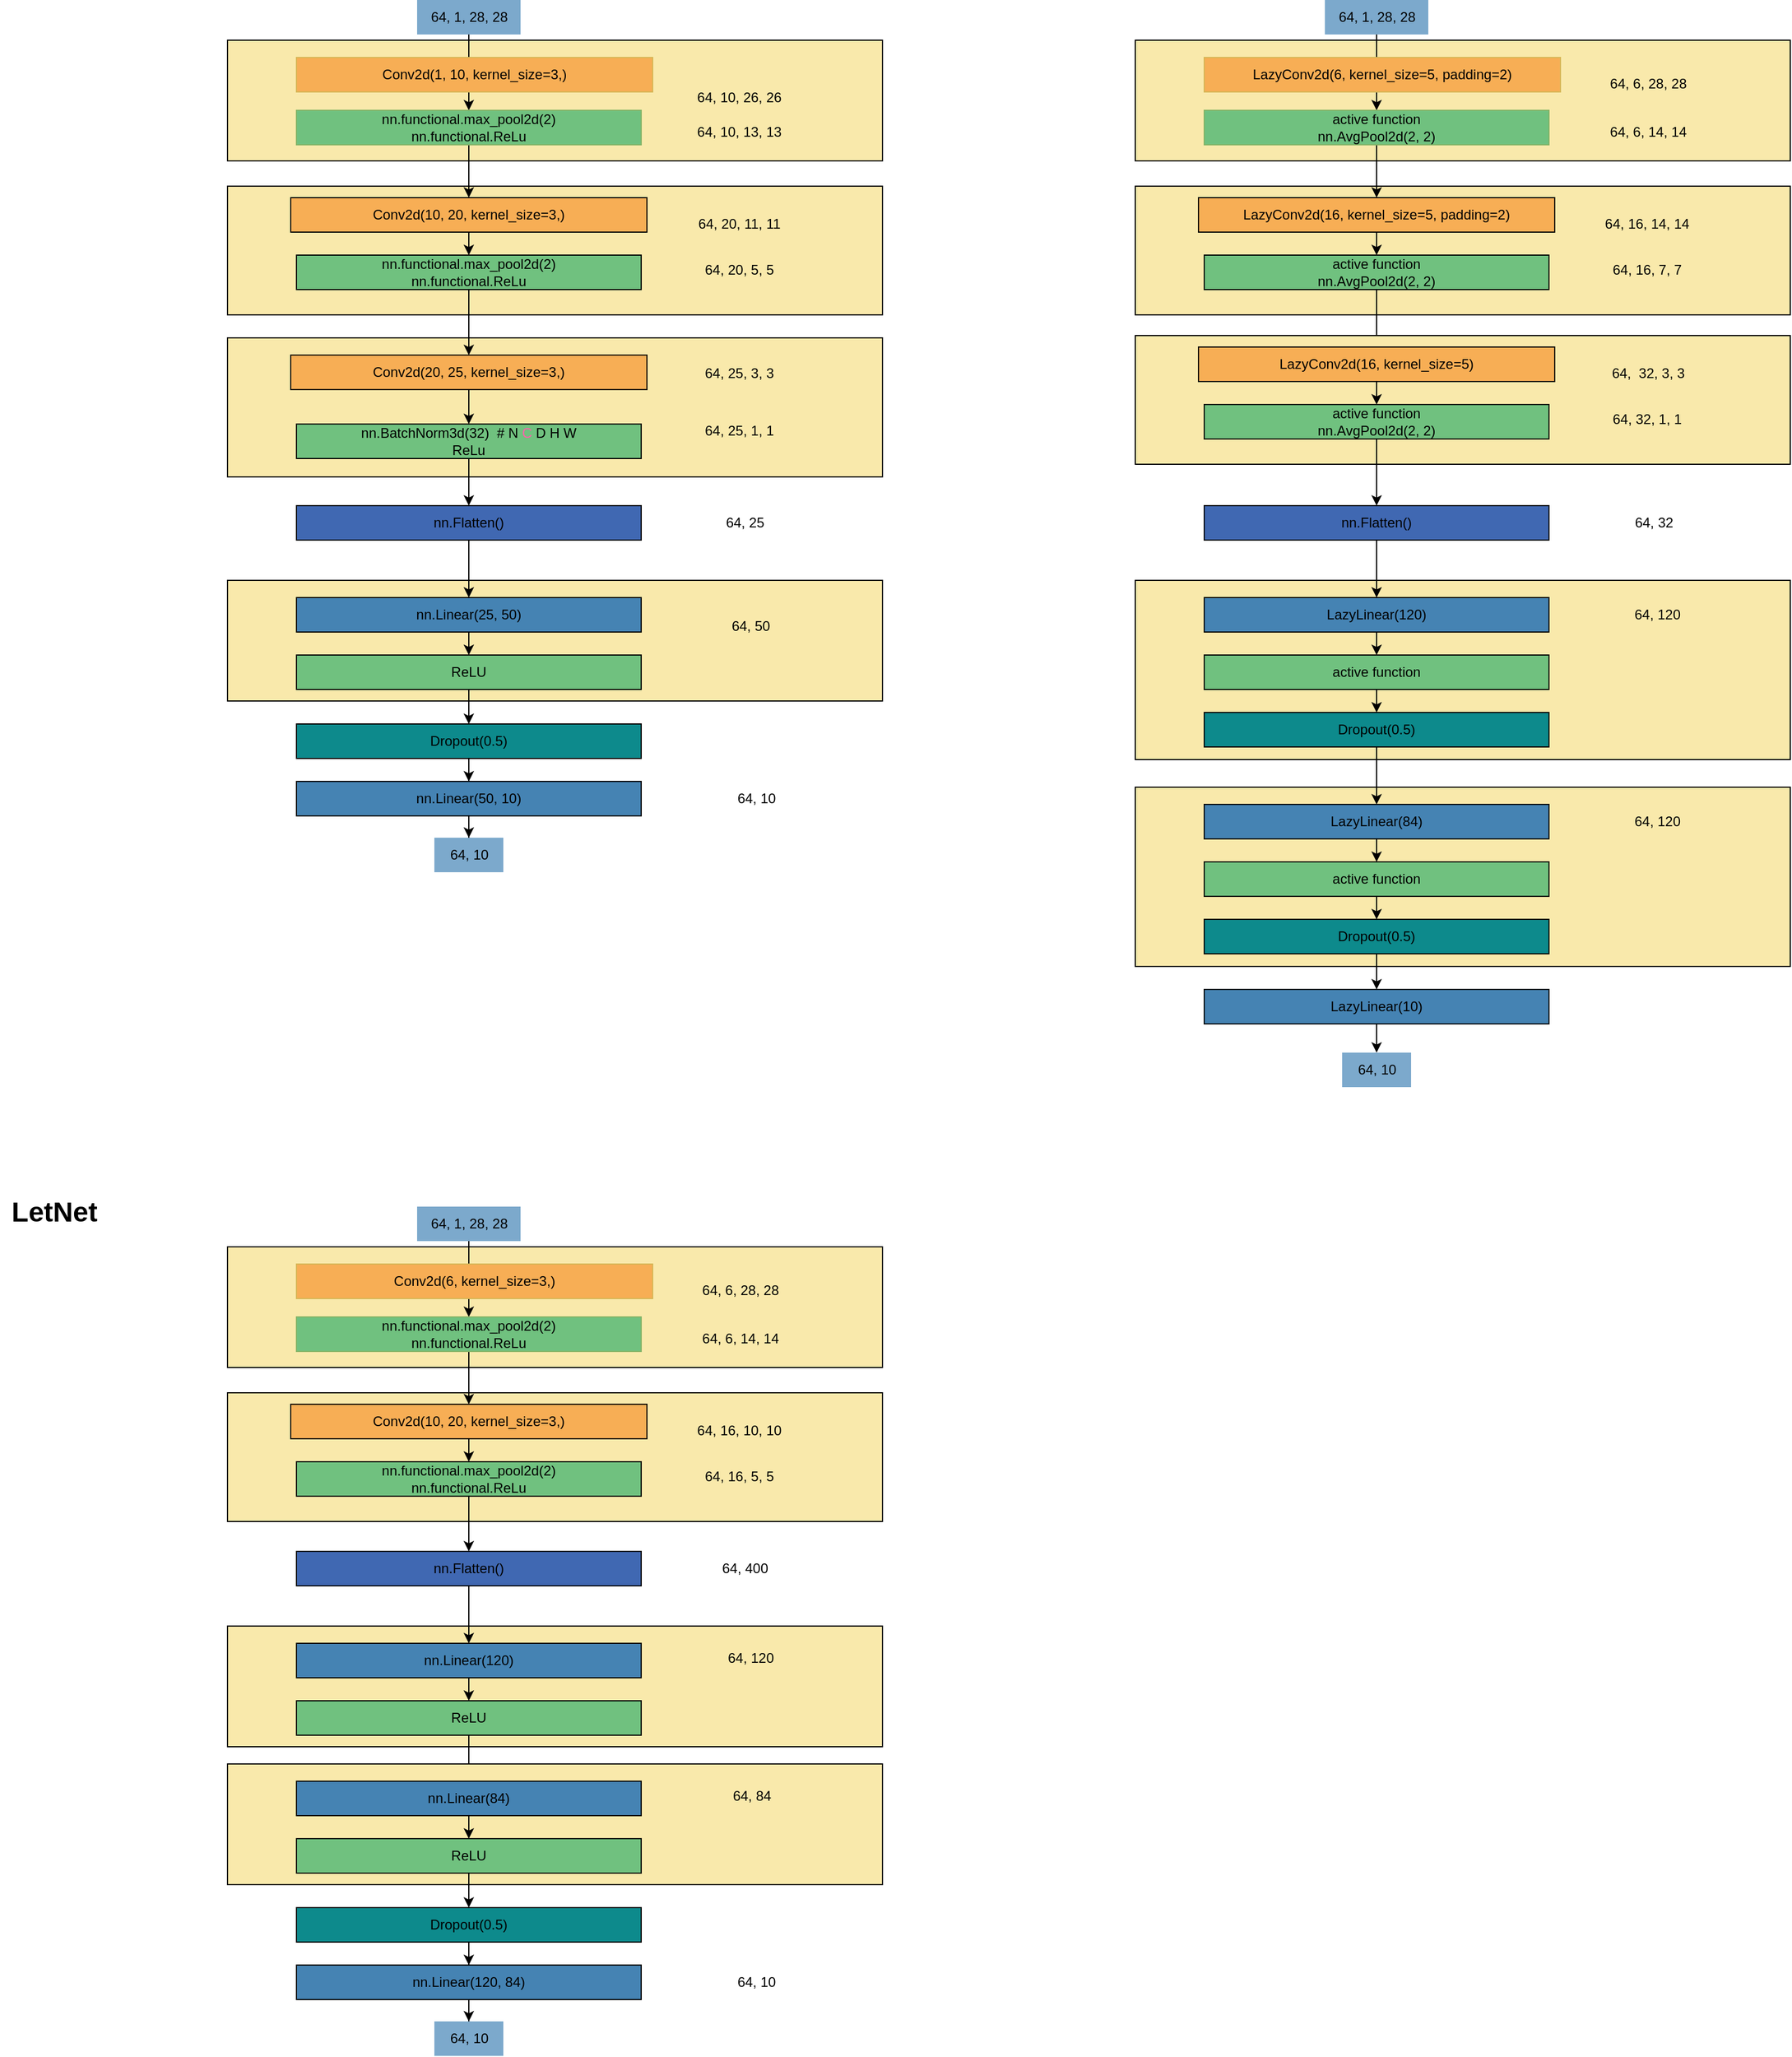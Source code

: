 <mxfile version="22.1.16" type="github">
  <diagram name="Page-1" id="TViR4RKvFwvL5A93G_rv">
    <mxGraphModel dx="1477" dy="838" grid="0" gridSize="10" guides="1" tooltips="1" connect="1" arrows="1" fold="1" page="1" pageScale="1" pageWidth="827" pageHeight="1169" math="0" shadow="0">
      <root>
        <mxCell id="0" />
        <mxCell id="1" parent="0" />
        <mxCell id="PSJEWxXbUuIb48IjBjQ2-57" value="" style="rounded=0;whiteSpace=wrap;html=1;fillColor=#F9E9AB;" vertex="1" parent="1">
          <mxGeometry x="990" y="821" width="570" height="156" as="geometry" />
        </mxCell>
        <mxCell id="PSJEWxXbUuIb48IjBjQ2-58" style="edgeStyle=orthogonalEdgeStyle;rounded=0;orthogonalLoop=1;jettySize=auto;html=1;exitX=0.5;exitY=1;exitDx=0;exitDy=0;entryX=0.5;entryY=0;entryDx=0;entryDy=0;" edge="1" parent="1" source="PSJEWxXbUuIb48IjBjQ2-59" target="PSJEWxXbUuIb48IjBjQ2-62">
          <mxGeometry relative="1" as="geometry" />
        </mxCell>
        <mxCell id="PSJEWxXbUuIb48IjBjQ2-59" value="LazyLinear(84)" style="whiteSpace=wrap;html=1;fillColor=#4583B3;" vertex="1" parent="1">
          <mxGeometry x="1050" y="836" width="300" height="30" as="geometry" />
        </mxCell>
        <mxCell id="PSJEWxXbUuIb48IjBjQ2-60" value="64, 120" style="text;html=1;align=center;verticalAlign=middle;resizable=0;points=[];autosize=1;strokeColor=none;fillColor=none;" vertex="1" parent="1">
          <mxGeometry x="1414" y="838" width="60" height="26" as="geometry" />
        </mxCell>
        <mxCell id="PSJEWxXbUuIb48IjBjQ2-61" style="edgeStyle=orthogonalEdgeStyle;rounded=0;orthogonalLoop=1;jettySize=auto;html=1;exitX=0.5;exitY=1;exitDx=0;exitDy=0;entryX=0.5;entryY=0;entryDx=0;entryDy=0;" edge="1" parent="1" source="PSJEWxXbUuIb48IjBjQ2-62" target="PSJEWxXbUuIb48IjBjQ2-63">
          <mxGeometry relative="1" as="geometry" />
        </mxCell>
        <mxCell id="PSJEWxXbUuIb48IjBjQ2-62" value="active function" style="whiteSpace=wrap;html=1;fillColor=#70C17F;" vertex="1" parent="1">
          <mxGeometry x="1050" y="886" width="300" height="30" as="geometry" />
        </mxCell>
        <mxCell id="PSJEWxXbUuIb48IjBjQ2-65" style="edgeStyle=orthogonalEdgeStyle;rounded=0;orthogonalLoop=1;jettySize=auto;html=1;exitX=0.5;exitY=1;exitDx=0;exitDy=0;" edge="1" parent="1" source="PSJEWxXbUuIb48IjBjQ2-63" target="PSJEWxXbUuIb48IjBjQ2-51">
          <mxGeometry relative="1" as="geometry" />
        </mxCell>
        <mxCell id="PSJEWxXbUuIb48IjBjQ2-63" value="Dropout(0.5)" style="whiteSpace=wrap;html=1;fillColor=#0D8A8C;" vertex="1" parent="1">
          <mxGeometry x="1050" y="936" width="300" height="30" as="geometry" />
        </mxCell>
        <mxCell id="9EgnNoj6Y7_mkdGmdueD-1" value="" style="rounded=0;whiteSpace=wrap;html=1;fillColor=#F9E9AB;" parent="1" vertex="1">
          <mxGeometry x="200" y="641" width="570" height="105" as="geometry" />
        </mxCell>
        <mxCell id="9EgnNoj6Y7_mkdGmdueD-5" value="" style="rounded=0;whiteSpace=wrap;html=1;fillColor=#F9E9AB;" parent="1" vertex="1">
          <mxGeometry x="200" y="430" width="570" height="121" as="geometry" />
        </mxCell>
        <mxCell id="9EgnNoj6Y7_mkdGmdueD-6" value="" style="rounded=0;whiteSpace=wrap;html=1;fillColor=#F9E9AB;" parent="1" vertex="1">
          <mxGeometry x="200" y="298" width="570" height="112" as="geometry" />
        </mxCell>
        <mxCell id="9EgnNoj6Y7_mkdGmdueD-7" value="" style="rounded=0;whiteSpace=wrap;html=1;fillColor=#F9E9AB;" parent="1" vertex="1">
          <mxGeometry x="200" y="171" width="570" height="105" as="geometry" />
        </mxCell>
        <mxCell id="9EgnNoj6Y7_mkdGmdueD-8" value="" style="edgeStyle=orthogonalEdgeStyle;rounded=0;orthogonalLoop=1;jettySize=auto;html=1;" parent="1" source="9EgnNoj6Y7_mkdGmdueD-9" target="9EgnNoj6Y7_mkdGmdueD-12" edge="1">
          <mxGeometry relative="1" as="geometry" />
        </mxCell>
        <mxCell id="9EgnNoj6Y7_mkdGmdueD-9" value="64, 1, 28, 28" style="text;html=1;align=center;verticalAlign=middle;resizable=0;points=[];autosize=1;strokeColor=none;fillColor=#7CA9CC;" parent="1" vertex="1">
          <mxGeometry x="365" y="136" width="90" height="30" as="geometry" />
        </mxCell>
        <mxCell id="9EgnNoj6Y7_mkdGmdueD-10" value="Conv2d(1, 10, kernel_size=3,)" style="whiteSpace=wrap;html=1;fillColor=#F7AE55;strokeColor=#d6b656;" parent="1" vertex="1">
          <mxGeometry x="260" y="186" width="310" height="30" as="geometry" />
        </mxCell>
        <mxCell id="9EgnNoj6Y7_mkdGmdueD-11" value="" style="edgeStyle=orthogonalEdgeStyle;rounded=0;orthogonalLoop=1;jettySize=auto;html=1;" parent="1" source="9EgnNoj6Y7_mkdGmdueD-12" target="9EgnNoj6Y7_mkdGmdueD-16" edge="1">
          <mxGeometry relative="1" as="geometry" />
        </mxCell>
        <mxCell id="9EgnNoj6Y7_mkdGmdueD-12" value="&lt;div&gt;nn.functional.max_pool2d(2) &lt;br&gt;nn.functional.ReLu&lt;br&gt;&lt;/div&gt;" style="whiteSpace=wrap;html=1;fillColor=#70c17f;strokeColor=#82b366;" parent="1" vertex="1">
          <mxGeometry x="260" y="232" width="300" height="30" as="geometry" />
        </mxCell>
        <mxCell id="9EgnNoj6Y7_mkdGmdueD-13" value="64, 10, 26, 26" style="text;html=1;align=center;verticalAlign=middle;resizable=0;points=[];autosize=1;strokeColor=none;fillColor=none;" parent="1" vertex="1">
          <mxGeometry x="595" y="206" width="100" height="30" as="geometry" />
        </mxCell>
        <mxCell id="9EgnNoj6Y7_mkdGmdueD-15" style="edgeStyle=orthogonalEdgeStyle;rounded=0;orthogonalLoop=1;jettySize=auto;html=1;exitX=0.5;exitY=1;exitDx=0;exitDy=0;entryX=0.5;entryY=0;entryDx=0;entryDy=0;" parent="1" source="9EgnNoj6Y7_mkdGmdueD-16" target="9EgnNoj6Y7_mkdGmdueD-19" edge="1">
          <mxGeometry relative="1" as="geometry" />
        </mxCell>
        <mxCell id="9EgnNoj6Y7_mkdGmdueD-16" value="Conv2d(10, 20, kernel_size=3,)" style="whiteSpace=wrap;html=1;fillColor=#F7AE55;" parent="1" vertex="1">
          <mxGeometry x="255" y="308" width="310" height="30" as="geometry" />
        </mxCell>
        <mxCell id="9EgnNoj6Y7_mkdGmdueD-69" style="edgeStyle=orthogonalEdgeStyle;rounded=0;orthogonalLoop=1;jettySize=auto;html=1;exitX=0.5;exitY=1;exitDx=0;exitDy=0;entryX=0.5;entryY=0;entryDx=0;entryDy=0;" parent="1" source="9EgnNoj6Y7_mkdGmdueD-19" target="9EgnNoj6Y7_mkdGmdueD-25" edge="1">
          <mxGeometry relative="1" as="geometry" />
        </mxCell>
        <mxCell id="9EgnNoj6Y7_mkdGmdueD-19" value="&lt;div&gt;nn.functional.max_pool2d(2)&lt;br&gt;nn.functional.ReLu&lt;br&gt;&lt;/div&gt;" style="whiteSpace=wrap;html=1;fillColor=#70C17F;" parent="1" vertex="1">
          <mxGeometry x="260" y="358" width="300" height="30" as="geometry" />
        </mxCell>
        <mxCell id="9EgnNoj6Y7_mkdGmdueD-24" value="" style="edgeStyle=orthogonalEdgeStyle;rounded=0;orthogonalLoop=1;jettySize=auto;html=1;" parent="1" source="9EgnNoj6Y7_mkdGmdueD-25" target="9EgnNoj6Y7_mkdGmdueD-28" edge="1">
          <mxGeometry relative="1" as="geometry" />
        </mxCell>
        <mxCell id="9EgnNoj6Y7_mkdGmdueD-25" value="Conv2d(20, 25, kernel_size=3,)" style="whiteSpace=wrap;html=1;fillColor=#F7AE55;" parent="1" vertex="1">
          <mxGeometry x="255" y="445" width="310" height="30" as="geometry" />
        </mxCell>
        <mxCell id="9EgnNoj6Y7_mkdGmdueD-72" style="edgeStyle=orthogonalEdgeStyle;rounded=0;orthogonalLoop=1;jettySize=auto;html=1;exitX=0.5;exitY=1;exitDx=0;exitDy=0;entryX=0.5;entryY=0;entryDx=0;entryDy=0;" parent="1" source="9EgnNoj6Y7_mkdGmdueD-28" target="9EgnNoj6Y7_mkdGmdueD-55" edge="1">
          <mxGeometry relative="1" as="geometry" />
        </mxCell>
        <mxCell id="9EgnNoj6Y7_mkdGmdueD-28" value="&lt;div&gt;nn.BatchNorm3d(32)&amp;nbsp; # N &lt;font color=&quot;#ff61ab&quot;&gt;C&lt;/font&gt; D H W&lt;br&gt;ReLu&lt;br&gt;&lt;/div&gt;" style="whiteSpace=wrap;html=1;fillColor=#70C17F;" parent="1" vertex="1">
          <mxGeometry x="260" y="505" width="300" height="30" as="geometry" />
        </mxCell>
        <mxCell id="9EgnNoj6Y7_mkdGmdueD-54" style="edgeStyle=orthogonalEdgeStyle;rounded=0;orthogonalLoop=1;jettySize=auto;html=1;exitX=0.5;exitY=1;exitDx=0;exitDy=0;" parent="1" source="9EgnNoj6Y7_mkdGmdueD-55" target="9EgnNoj6Y7_mkdGmdueD-58" edge="1">
          <mxGeometry relative="1" as="geometry" />
        </mxCell>
        <mxCell id="9EgnNoj6Y7_mkdGmdueD-55" value="nn.Flatten()" style="whiteSpace=wrap;html=1;fillColor=#4068B2;" parent="1" vertex="1">
          <mxGeometry x="260" y="576" width="300" height="30" as="geometry" />
        </mxCell>
        <mxCell id="9EgnNoj6Y7_mkdGmdueD-56" value="64, 25" style="text;html=1;align=center;verticalAlign=middle;resizable=0;points=[];autosize=1;strokeColor=none;fillColor=none;" parent="1" vertex="1">
          <mxGeometry x="620" y="576" width="60" height="30" as="geometry" />
        </mxCell>
        <mxCell id="9EgnNoj6Y7_mkdGmdueD-57" style="edgeStyle=orthogonalEdgeStyle;rounded=0;orthogonalLoop=1;jettySize=auto;html=1;exitX=0.5;exitY=1;exitDx=0;exitDy=0;entryX=0.5;entryY=0;entryDx=0;entryDy=0;" parent="1" source="9EgnNoj6Y7_mkdGmdueD-58" target="9EgnNoj6Y7_mkdGmdueD-62" edge="1">
          <mxGeometry relative="1" as="geometry" />
        </mxCell>
        <mxCell id="9EgnNoj6Y7_mkdGmdueD-58" value="nn.Linear(25, 50)" style="whiteSpace=wrap;html=1;fillColor=#4583B3;" parent="1" vertex="1">
          <mxGeometry x="260" y="656" width="300" height="30" as="geometry" />
        </mxCell>
        <mxCell id="9EgnNoj6Y7_mkdGmdueD-59" value="64, 50" style="text;html=1;align=center;verticalAlign=middle;resizable=0;points=[];autosize=1;strokeColor=none;fillColor=none;" parent="1" vertex="1">
          <mxGeometry x="625" y="666" width="60" height="30" as="geometry" />
        </mxCell>
        <mxCell id="9EgnNoj6Y7_mkdGmdueD-74" style="edgeStyle=orthogonalEdgeStyle;rounded=0;orthogonalLoop=1;jettySize=auto;html=1;exitX=0.5;exitY=1;exitDx=0;exitDy=0;" parent="1" source="9EgnNoj6Y7_mkdGmdueD-60" target="9EgnNoj6Y7_mkdGmdueD-73" edge="1">
          <mxGeometry relative="1" as="geometry" />
        </mxCell>
        <mxCell id="9EgnNoj6Y7_mkdGmdueD-60" value="nn.Linear(50, 10)" style="whiteSpace=wrap;html=1;fillColor=#4583B3;" parent="1" vertex="1">
          <mxGeometry x="260" y="816" width="300" height="30" as="geometry" />
        </mxCell>
        <mxCell id="9EgnNoj6Y7_mkdGmdueD-61" value="" style="edgeStyle=orthogonalEdgeStyle;rounded=0;orthogonalLoop=1;jettySize=auto;html=1;" parent="1" source="9EgnNoj6Y7_mkdGmdueD-62" target="9EgnNoj6Y7_mkdGmdueD-65" edge="1">
          <mxGeometry relative="1" as="geometry" />
        </mxCell>
        <mxCell id="9EgnNoj6Y7_mkdGmdueD-62" value="ReLU" style="whiteSpace=wrap;html=1;fillColor=#70C17F;" parent="1" vertex="1">
          <mxGeometry x="260" y="706" width="300" height="30" as="geometry" />
        </mxCell>
        <mxCell id="9EgnNoj6Y7_mkdGmdueD-63" value="64, 10" style="text;html=1;align=center;verticalAlign=middle;resizable=0;points=[];autosize=1;strokeColor=none;fillColor=none;" parent="1" vertex="1">
          <mxGeometry x="630" y="816" width="60" height="30" as="geometry" />
        </mxCell>
        <mxCell id="9EgnNoj6Y7_mkdGmdueD-64" value="" style="edgeStyle=orthogonalEdgeStyle;rounded=0;orthogonalLoop=1;jettySize=auto;html=1;" parent="1" source="9EgnNoj6Y7_mkdGmdueD-65" target="9EgnNoj6Y7_mkdGmdueD-60" edge="1">
          <mxGeometry relative="1" as="geometry" />
        </mxCell>
        <mxCell id="9EgnNoj6Y7_mkdGmdueD-65" value="Dropout(0.5)" style="whiteSpace=wrap;html=1;fillColor=#0D8A8C;" parent="1" vertex="1">
          <mxGeometry x="260" y="766" width="300" height="30" as="geometry" />
        </mxCell>
        <mxCell id="9EgnNoj6Y7_mkdGmdueD-66" value="64, 10, 13, 13" style="text;html=1;align=center;verticalAlign=middle;resizable=0;points=[];autosize=1;strokeColor=none;fillColor=none;" parent="1" vertex="1">
          <mxGeometry x="595" y="236" width="100" height="30" as="geometry" />
        </mxCell>
        <mxCell id="9EgnNoj6Y7_mkdGmdueD-67" value="64, 20, 11, 11" style="text;html=1;align=center;verticalAlign=middle;resizable=0;points=[];autosize=1;strokeColor=none;fillColor=none;" parent="1" vertex="1">
          <mxGeometry x="595" y="316" width="100" height="30" as="geometry" />
        </mxCell>
        <mxCell id="9EgnNoj6Y7_mkdGmdueD-68" value="64, 20, 5, 5" style="text;html=1;align=center;verticalAlign=middle;resizable=0;points=[];autosize=1;strokeColor=none;fillColor=none;" parent="1" vertex="1">
          <mxGeometry x="600" y="356" width="90" height="30" as="geometry" />
        </mxCell>
        <mxCell id="9EgnNoj6Y7_mkdGmdueD-70" value="64, 25, 3, 3" style="text;html=1;align=center;verticalAlign=middle;resizable=0;points=[];autosize=1;strokeColor=none;fillColor=none;" parent="1" vertex="1">
          <mxGeometry x="600" y="446" width="90" height="30" as="geometry" />
        </mxCell>
        <mxCell id="9EgnNoj6Y7_mkdGmdueD-71" value="64, 25, 1, 1" style="text;html=1;align=center;verticalAlign=middle;resizable=0;points=[];autosize=1;strokeColor=none;fillColor=none;" parent="1" vertex="1">
          <mxGeometry x="600" y="496" width="90" height="30" as="geometry" />
        </mxCell>
        <mxCell id="9EgnNoj6Y7_mkdGmdueD-73" value="64, 10" style="text;html=1;align=center;verticalAlign=middle;resizable=0;points=[];autosize=1;strokeColor=none;fillColor=#7CA9CC;" parent="1" vertex="1">
          <mxGeometry x="380" y="865" width="60" height="30" as="geometry" />
        </mxCell>
        <mxCell id="kX3--zduBmPoc6kW83MA-1" value="" style="rounded=0;whiteSpace=wrap;html=1;fillColor=#F9E9AB;" parent="1" vertex="1">
          <mxGeometry x="200" y="1551" width="570" height="105" as="geometry" />
        </mxCell>
        <mxCell id="kX3--zduBmPoc6kW83MA-3" value="" style="rounded=0;whiteSpace=wrap;html=1;fillColor=#F9E9AB;" parent="1" vertex="1">
          <mxGeometry x="200" y="1348" width="570" height="112" as="geometry" />
        </mxCell>
        <mxCell id="kX3--zduBmPoc6kW83MA-4" value="" style="rounded=0;whiteSpace=wrap;html=1;fillColor=#F9E9AB;" parent="1" vertex="1">
          <mxGeometry x="200" y="1221" width="570" height="105" as="geometry" />
        </mxCell>
        <mxCell id="kX3--zduBmPoc6kW83MA-5" value="" style="edgeStyle=orthogonalEdgeStyle;rounded=0;orthogonalLoop=1;jettySize=auto;html=1;" parent="1" source="kX3--zduBmPoc6kW83MA-6" target="kX3--zduBmPoc6kW83MA-9" edge="1">
          <mxGeometry relative="1" as="geometry" />
        </mxCell>
        <mxCell id="kX3--zduBmPoc6kW83MA-6" value="64, 1, 28, 28" style="text;html=1;align=center;verticalAlign=middle;resizable=0;points=[];autosize=1;strokeColor=none;fillColor=#7CA9CC;" parent="1" vertex="1">
          <mxGeometry x="365" y="1186" width="90" height="30" as="geometry" />
        </mxCell>
        <mxCell id="kX3--zduBmPoc6kW83MA-7" value="Conv2d(6, kernel_size=3,)" style="whiteSpace=wrap;html=1;fillColor=#F7AE55;strokeColor=#d6b656;" parent="1" vertex="1">
          <mxGeometry x="260" y="1236" width="310" height="30" as="geometry" />
        </mxCell>
        <mxCell id="kX3--zduBmPoc6kW83MA-8" value="" style="edgeStyle=orthogonalEdgeStyle;rounded=0;orthogonalLoop=1;jettySize=auto;html=1;" parent="1" source="kX3--zduBmPoc6kW83MA-9" target="kX3--zduBmPoc6kW83MA-12" edge="1">
          <mxGeometry relative="1" as="geometry" />
        </mxCell>
        <mxCell id="kX3--zduBmPoc6kW83MA-9" value="&lt;div&gt;nn.functional.max_pool2d(2) &lt;br&gt;nn.functional.ReLu&lt;br&gt;&lt;/div&gt;" style="whiteSpace=wrap;html=1;fillColor=#70c17f;strokeColor=#82b366;" parent="1" vertex="1">
          <mxGeometry x="260" y="1282" width="300" height="30" as="geometry" />
        </mxCell>
        <mxCell id="kX3--zduBmPoc6kW83MA-10" value="64, 6, 28, 28" style="text;html=1;align=center;verticalAlign=middle;resizable=0;points=[];autosize=1;strokeColor=none;fillColor=none;" parent="1" vertex="1">
          <mxGeometry x="601" y="1246" width="89" height="26" as="geometry" />
        </mxCell>
        <mxCell id="kX3--zduBmPoc6kW83MA-11" style="edgeStyle=orthogonalEdgeStyle;rounded=0;orthogonalLoop=1;jettySize=auto;html=1;exitX=0.5;exitY=1;exitDx=0;exitDy=0;entryX=0.5;entryY=0;entryDx=0;entryDy=0;" parent="1" source="kX3--zduBmPoc6kW83MA-12" target="kX3--zduBmPoc6kW83MA-14" edge="1">
          <mxGeometry relative="1" as="geometry" />
        </mxCell>
        <mxCell id="kX3--zduBmPoc6kW83MA-12" value="Conv2d(10, 20, kernel_size=3,)" style="whiteSpace=wrap;html=1;fillColor=#F7AE55;" parent="1" vertex="1">
          <mxGeometry x="255" y="1358" width="310" height="30" as="geometry" />
        </mxCell>
        <mxCell id="kX3--zduBmPoc6kW83MA-40" style="edgeStyle=orthogonalEdgeStyle;rounded=0;orthogonalLoop=1;jettySize=auto;html=1;exitX=0.5;exitY=1;exitDx=0;exitDy=0;entryX=0.5;entryY=0;entryDx=0;entryDy=0;" parent="1" source="kX3--zduBmPoc6kW83MA-14" target="kX3--zduBmPoc6kW83MA-20" edge="1">
          <mxGeometry relative="1" as="geometry" />
        </mxCell>
        <mxCell id="kX3--zduBmPoc6kW83MA-14" value="&lt;div&gt;nn.functional.max_pool2d(2)&lt;br&gt;nn.functional.ReLu&lt;br&gt;&lt;/div&gt;" style="whiteSpace=wrap;html=1;fillColor=#70C17F;" parent="1" vertex="1">
          <mxGeometry x="260" y="1408" width="300" height="30" as="geometry" />
        </mxCell>
        <mxCell id="kX3--zduBmPoc6kW83MA-19" style="edgeStyle=orthogonalEdgeStyle;rounded=0;orthogonalLoop=1;jettySize=auto;html=1;exitX=0.5;exitY=1;exitDx=0;exitDy=0;" parent="1" source="kX3--zduBmPoc6kW83MA-20" target="kX3--zduBmPoc6kW83MA-23" edge="1">
          <mxGeometry relative="1" as="geometry" />
        </mxCell>
        <mxCell id="kX3--zduBmPoc6kW83MA-20" value="nn.Flatten()" style="whiteSpace=wrap;html=1;fillColor=#4068B2;" parent="1" vertex="1">
          <mxGeometry x="260" y="1486" width="300" height="30" as="geometry" />
        </mxCell>
        <mxCell id="kX3--zduBmPoc6kW83MA-21" value="64, 400" style="text;html=1;align=center;verticalAlign=middle;resizable=0;points=[];autosize=1;strokeColor=none;fillColor=none;" parent="1" vertex="1">
          <mxGeometry x="620" y="1488" width="60" height="26" as="geometry" />
        </mxCell>
        <mxCell id="kX3--zduBmPoc6kW83MA-22" style="edgeStyle=orthogonalEdgeStyle;rounded=0;orthogonalLoop=1;jettySize=auto;html=1;exitX=0.5;exitY=1;exitDx=0;exitDy=0;entryX=0.5;entryY=0;entryDx=0;entryDy=0;" parent="1" source="kX3--zduBmPoc6kW83MA-23" target="kX3--zduBmPoc6kW83MA-28" edge="1">
          <mxGeometry relative="1" as="geometry" />
        </mxCell>
        <mxCell id="kX3--zduBmPoc6kW83MA-23" value="nn.Linear(120)" style="whiteSpace=wrap;html=1;fillColor=#4583B3;" parent="1" vertex="1">
          <mxGeometry x="260" y="1566" width="300" height="30" as="geometry" />
        </mxCell>
        <mxCell id="kX3--zduBmPoc6kW83MA-24" value="64, 120" style="text;html=1;align=center;verticalAlign=middle;resizable=0;points=[];autosize=1;strokeColor=none;fillColor=none;" parent="1" vertex="1">
          <mxGeometry x="625" y="1566" width="60" height="26" as="geometry" />
        </mxCell>
        <mxCell id="kX3--zduBmPoc6kW83MA-25" style="edgeStyle=orthogonalEdgeStyle;rounded=0;orthogonalLoop=1;jettySize=auto;html=1;exitX=0.5;exitY=1;exitDx=0;exitDy=0;" parent="1" source="kX3--zduBmPoc6kW83MA-26" target="kX3--zduBmPoc6kW83MA-37" edge="1">
          <mxGeometry relative="1" as="geometry" />
        </mxCell>
        <mxCell id="kX3--zduBmPoc6kW83MA-26" value="nn.Linear(120, 84)" style="whiteSpace=wrap;html=1;fillColor=#4583B3;" parent="1" vertex="1">
          <mxGeometry x="260" y="1846" width="300" height="30" as="geometry" />
        </mxCell>
        <mxCell id="kX3--zduBmPoc6kW83MA-51" style="edgeStyle=orthogonalEdgeStyle;rounded=0;orthogonalLoop=1;jettySize=auto;html=1;exitX=0.5;exitY=1;exitDx=0;exitDy=0;entryX=0.5;entryY=0;entryDx=0;entryDy=0;" parent="1" source="kX3--zduBmPoc6kW83MA-28" target="kX3--zduBmPoc6kW83MA-48" edge="1">
          <mxGeometry relative="1" as="geometry" />
        </mxCell>
        <mxCell id="kX3--zduBmPoc6kW83MA-28" value="ReLU" style="whiteSpace=wrap;html=1;fillColor=#70C17F;" parent="1" vertex="1">
          <mxGeometry x="260" y="1616" width="300" height="30" as="geometry" />
        </mxCell>
        <mxCell id="kX3--zduBmPoc6kW83MA-29" value="64, 10" style="text;html=1;align=center;verticalAlign=middle;resizable=0;points=[];autosize=1;strokeColor=none;fillColor=none;" parent="1" vertex="1">
          <mxGeometry x="630" y="1846" width="60" height="30" as="geometry" />
        </mxCell>
        <mxCell id="kX3--zduBmPoc6kW83MA-30" value="" style="edgeStyle=orthogonalEdgeStyle;rounded=0;orthogonalLoop=1;jettySize=auto;html=1;" parent="1" source="kX3--zduBmPoc6kW83MA-31" target="kX3--zduBmPoc6kW83MA-26" edge="1">
          <mxGeometry relative="1" as="geometry" />
        </mxCell>
        <mxCell id="kX3--zduBmPoc6kW83MA-31" value="Dropout(0.5)" style="whiteSpace=wrap;html=1;fillColor=#0D8A8C;" parent="1" vertex="1">
          <mxGeometry x="260" y="1796" width="300" height="30" as="geometry" />
        </mxCell>
        <mxCell id="kX3--zduBmPoc6kW83MA-32" value="64, 6, 14, 14" style="text;html=1;align=center;verticalAlign=middle;resizable=0;points=[];autosize=1;strokeColor=none;fillColor=none;" parent="1" vertex="1">
          <mxGeometry x="601" y="1288" width="89" height="26" as="geometry" />
        </mxCell>
        <mxCell id="kX3--zduBmPoc6kW83MA-33" value="64, 16, 10, 10" style="text;html=1;align=center;verticalAlign=middle;resizable=0;points=[];autosize=1;strokeColor=none;fillColor=none;" parent="1" vertex="1">
          <mxGeometry x="597" y="1368" width="96" height="26" as="geometry" />
        </mxCell>
        <mxCell id="kX3--zduBmPoc6kW83MA-34" value="64, 16, 5, 5" style="text;html=1;align=center;verticalAlign=middle;resizable=0;points=[];autosize=1;strokeColor=none;fillColor=none;" parent="1" vertex="1">
          <mxGeometry x="604" y="1408" width="82" height="26" as="geometry" />
        </mxCell>
        <mxCell id="kX3--zduBmPoc6kW83MA-37" value="64, 10" style="text;html=1;align=center;verticalAlign=middle;resizable=0;points=[];autosize=1;strokeColor=none;fillColor=#7CA9CC;" parent="1" vertex="1">
          <mxGeometry x="380" y="1895" width="60" height="30" as="geometry" />
        </mxCell>
        <mxCell id="kX3--zduBmPoc6kW83MA-46" value="" style="rounded=0;whiteSpace=wrap;html=1;fillColor=#F9E9AB;" parent="1" vertex="1">
          <mxGeometry x="200" y="1671" width="570" height="105" as="geometry" />
        </mxCell>
        <mxCell id="kX3--zduBmPoc6kW83MA-47" style="edgeStyle=orthogonalEdgeStyle;rounded=0;orthogonalLoop=1;jettySize=auto;html=1;exitX=0.5;exitY=1;exitDx=0;exitDy=0;entryX=0.5;entryY=0;entryDx=0;entryDy=0;" parent="1" source="kX3--zduBmPoc6kW83MA-48" target="kX3--zduBmPoc6kW83MA-50" edge="1">
          <mxGeometry relative="1" as="geometry" />
        </mxCell>
        <mxCell id="kX3--zduBmPoc6kW83MA-48" value="nn.Linear(84)" style="whiteSpace=wrap;html=1;fillColor=#4583B3;" parent="1" vertex="1">
          <mxGeometry x="260" y="1686" width="300" height="30" as="geometry" />
        </mxCell>
        <mxCell id="kX3--zduBmPoc6kW83MA-49" value="64, 84" style="text;html=1;align=center;verticalAlign=middle;resizable=0;points=[];autosize=1;strokeColor=none;fillColor=none;" parent="1" vertex="1">
          <mxGeometry x="629" y="1686" width="53" height="26" as="geometry" />
        </mxCell>
        <mxCell id="kX3--zduBmPoc6kW83MA-52" style="edgeStyle=orthogonalEdgeStyle;rounded=0;orthogonalLoop=1;jettySize=auto;html=1;exitX=0.5;exitY=1;exitDx=0;exitDy=0;" parent="1" source="kX3--zduBmPoc6kW83MA-50" target="kX3--zduBmPoc6kW83MA-31" edge="1">
          <mxGeometry relative="1" as="geometry" />
        </mxCell>
        <mxCell id="kX3--zduBmPoc6kW83MA-50" value="ReLU" style="whiteSpace=wrap;html=1;fillColor=#70C17F;" parent="1" vertex="1">
          <mxGeometry x="260" y="1736" width="300" height="30" as="geometry" />
        </mxCell>
        <mxCell id="kX3--zduBmPoc6kW83MA-53" value="&lt;h1&gt;LetNet&lt;/h1&gt;" style="text;html=1;align=center;verticalAlign=middle;resizable=0;points=[];autosize=1;strokeColor=none;fillColor=none;" parent="1" vertex="1">
          <mxGeometry x="2.5" y="1154" width="93" height="73" as="geometry" />
        </mxCell>
        <mxCell id="PSJEWxXbUuIb48IjBjQ2-1" value="" style="rounded=0;whiteSpace=wrap;html=1;fillColor=#F9E9AB;" vertex="1" parent="1">
          <mxGeometry x="990" y="641" width="570" height="156" as="geometry" />
        </mxCell>
        <mxCell id="PSJEWxXbUuIb48IjBjQ2-3" value="" style="rounded=0;whiteSpace=wrap;html=1;fillColor=#F9E9AB;" vertex="1" parent="1">
          <mxGeometry x="990" y="298" width="570" height="112" as="geometry" />
        </mxCell>
        <mxCell id="PSJEWxXbUuIb48IjBjQ2-4" value="" style="rounded=0;whiteSpace=wrap;html=1;fillColor=#F9E9AB;" vertex="1" parent="1">
          <mxGeometry x="990" y="171" width="570" height="105" as="geometry" />
        </mxCell>
        <mxCell id="PSJEWxXbUuIb48IjBjQ2-5" value="" style="edgeStyle=orthogonalEdgeStyle;rounded=0;orthogonalLoop=1;jettySize=auto;html=1;" edge="1" parent="1" source="PSJEWxXbUuIb48IjBjQ2-6" target="PSJEWxXbUuIb48IjBjQ2-9">
          <mxGeometry relative="1" as="geometry" />
        </mxCell>
        <mxCell id="PSJEWxXbUuIb48IjBjQ2-6" value="64, 1, 28, 28" style="text;html=1;align=center;verticalAlign=middle;resizable=0;points=[];autosize=1;strokeColor=none;fillColor=#7CA9CC;" vertex="1" parent="1">
          <mxGeometry x="1155" y="136" width="90" height="30" as="geometry" />
        </mxCell>
        <mxCell id="PSJEWxXbUuIb48IjBjQ2-7" value="LazyConv2d(6, kernel_size=5, padding=2)" style="whiteSpace=wrap;html=1;fillColor=#F7AE55;strokeColor=#d6b656;" vertex="1" parent="1">
          <mxGeometry x="1050" y="186" width="310" height="30" as="geometry" />
        </mxCell>
        <mxCell id="PSJEWxXbUuIb48IjBjQ2-8" value="" style="edgeStyle=orthogonalEdgeStyle;rounded=0;orthogonalLoop=1;jettySize=auto;html=1;" edge="1" parent="1" source="PSJEWxXbUuIb48IjBjQ2-9" target="PSJEWxXbUuIb48IjBjQ2-12">
          <mxGeometry relative="1" as="geometry" />
        </mxCell>
        <mxCell id="PSJEWxXbUuIb48IjBjQ2-9" value="&lt;div&gt;active function&lt;/div&gt;&lt;div&gt;nn.AvgPool2d(2, 2) &lt;br&gt;&lt;/div&gt;" style="whiteSpace=wrap;html=1;fillColor=#70c17f;strokeColor=#82b366;" vertex="1" parent="1">
          <mxGeometry x="1050" y="232" width="300" height="30" as="geometry" />
        </mxCell>
        <mxCell id="PSJEWxXbUuIb48IjBjQ2-10" value="64, 6, 28, 28" style="text;html=1;align=center;verticalAlign=middle;resizable=0;points=[];autosize=1;strokeColor=none;fillColor=none;" vertex="1" parent="1">
          <mxGeometry x="1391" y="196" width="89" height="26" as="geometry" />
        </mxCell>
        <mxCell id="PSJEWxXbUuIb48IjBjQ2-11" style="edgeStyle=orthogonalEdgeStyle;rounded=0;orthogonalLoop=1;jettySize=auto;html=1;exitX=0.5;exitY=1;exitDx=0;exitDy=0;entryX=0.5;entryY=0;entryDx=0;entryDy=0;" edge="1" parent="1" source="PSJEWxXbUuIb48IjBjQ2-12" target="PSJEWxXbUuIb48IjBjQ2-14">
          <mxGeometry relative="1" as="geometry" />
        </mxCell>
        <mxCell id="PSJEWxXbUuIb48IjBjQ2-12" value="LazyConv2d(16, kernel_size=5, padding=2)" style="whiteSpace=wrap;html=1;fillColor=#F7AE55;" vertex="1" parent="1">
          <mxGeometry x="1045" y="308" width="310" height="30" as="geometry" />
        </mxCell>
        <mxCell id="PSJEWxXbUuIb48IjBjQ2-44" style="edgeStyle=orthogonalEdgeStyle;rounded=0;orthogonalLoop=1;jettySize=auto;html=1;exitX=0.5;exitY=1;exitDx=0;exitDy=0;" edge="1" parent="1" source="PSJEWxXbUuIb48IjBjQ2-14" target="PSJEWxXbUuIb48IjBjQ2-40">
          <mxGeometry relative="1" as="geometry" />
        </mxCell>
        <mxCell id="PSJEWxXbUuIb48IjBjQ2-14" value="&lt;div&gt;active function&lt;/div&gt;&lt;div&gt;nn.AvgPool2d(2, 2) &lt;br&gt;&lt;/div&gt;" style="whiteSpace=wrap;html=1;fillColor=#70C17F;" vertex="1" parent="1">
          <mxGeometry x="1050" y="358" width="300" height="30" as="geometry" />
        </mxCell>
        <mxCell id="PSJEWxXbUuIb48IjBjQ2-19" style="edgeStyle=orthogonalEdgeStyle;rounded=0;orthogonalLoop=1;jettySize=auto;html=1;exitX=0.5;exitY=1;exitDx=0;exitDy=0;" edge="1" parent="1" source="PSJEWxXbUuIb48IjBjQ2-20" target="PSJEWxXbUuIb48IjBjQ2-23">
          <mxGeometry relative="1" as="geometry" />
        </mxCell>
        <mxCell id="PSJEWxXbUuIb48IjBjQ2-20" value="nn.Flatten()" style="whiteSpace=wrap;html=1;fillColor=#4068B2;" vertex="1" parent="1">
          <mxGeometry x="1050" y="576" width="300" height="30" as="geometry" />
        </mxCell>
        <mxCell id="PSJEWxXbUuIb48IjBjQ2-21" value="64, 32" style="text;html=1;align=center;verticalAlign=middle;resizable=0;points=[];autosize=1;strokeColor=none;fillColor=none;" vertex="1" parent="1">
          <mxGeometry x="1414" y="578" width="53" height="26" as="geometry" />
        </mxCell>
        <mxCell id="PSJEWxXbUuIb48IjBjQ2-22" style="edgeStyle=orthogonalEdgeStyle;rounded=0;orthogonalLoop=1;jettySize=auto;html=1;exitX=0.5;exitY=1;exitDx=0;exitDy=0;entryX=0.5;entryY=0;entryDx=0;entryDy=0;" edge="1" parent="1" source="PSJEWxXbUuIb48IjBjQ2-23" target="PSJEWxXbUuIb48IjBjQ2-28">
          <mxGeometry relative="1" as="geometry" />
        </mxCell>
        <mxCell id="PSJEWxXbUuIb48IjBjQ2-23" value="LazyLinear(120)" style="whiteSpace=wrap;html=1;fillColor=#4583B3;" vertex="1" parent="1">
          <mxGeometry x="1050" y="656" width="300" height="30" as="geometry" />
        </mxCell>
        <mxCell id="PSJEWxXbUuIb48IjBjQ2-24" value="64, 120" style="text;html=1;align=center;verticalAlign=middle;resizable=0;points=[];autosize=1;strokeColor=none;fillColor=none;" vertex="1" parent="1">
          <mxGeometry x="1414" y="658" width="60" height="26" as="geometry" />
        </mxCell>
        <mxCell id="PSJEWxXbUuIb48IjBjQ2-56" style="edgeStyle=orthogonalEdgeStyle;rounded=0;orthogonalLoop=1;jettySize=auto;html=1;exitX=0.5;exitY=1;exitDx=0;exitDy=0;entryX=0.5;entryY=0;entryDx=0;entryDy=0;" edge="1" parent="1" source="PSJEWxXbUuIb48IjBjQ2-28" target="PSJEWxXbUuIb48IjBjQ2-55">
          <mxGeometry relative="1" as="geometry" />
        </mxCell>
        <mxCell id="PSJEWxXbUuIb48IjBjQ2-28" value="active function" style="whiteSpace=wrap;html=1;fillColor=#70C17F;" vertex="1" parent="1">
          <mxGeometry x="1050" y="706" width="300" height="30" as="geometry" />
        </mxCell>
        <mxCell id="PSJEWxXbUuIb48IjBjQ2-32" value="64, 6, 14, 14" style="text;html=1;align=center;verticalAlign=middle;resizable=0;points=[];autosize=1;strokeColor=none;fillColor=none;" vertex="1" parent="1">
          <mxGeometry x="1391" y="238" width="89" height="26" as="geometry" />
        </mxCell>
        <mxCell id="PSJEWxXbUuIb48IjBjQ2-33" value="64, 16, 14, 14" style="text;html=1;align=center;verticalAlign=middle;resizable=0;points=[];autosize=1;strokeColor=none;fillColor=none;" vertex="1" parent="1">
          <mxGeometry x="1387" y="318" width="96" height="26" as="geometry" />
        </mxCell>
        <mxCell id="PSJEWxXbUuIb48IjBjQ2-34" value="64, 16, 7, 7" style="text;html=1;align=center;verticalAlign=middle;resizable=0;points=[];autosize=1;strokeColor=none;fillColor=none;" vertex="1" parent="1">
          <mxGeometry x="1394" y="358" width="82" height="26" as="geometry" />
        </mxCell>
        <mxCell id="PSJEWxXbUuIb48IjBjQ2-37" value="64, 10" style="text;html=1;align=center;verticalAlign=middle;resizable=0;points=[];autosize=1;strokeColor=none;fillColor=#7CA9CC;" vertex="1" parent="1">
          <mxGeometry x="1170" y="1052" width="60" height="30" as="geometry" />
        </mxCell>
        <mxCell id="PSJEWxXbUuIb48IjBjQ2-38" value="" style="rounded=0;whiteSpace=wrap;html=1;fillColor=#F9E9AB;" vertex="1" parent="1">
          <mxGeometry x="990" y="428" width="570" height="112" as="geometry" />
        </mxCell>
        <mxCell id="PSJEWxXbUuIb48IjBjQ2-39" style="edgeStyle=orthogonalEdgeStyle;rounded=0;orthogonalLoop=1;jettySize=auto;html=1;exitX=0.5;exitY=1;exitDx=0;exitDy=0;entryX=0.5;entryY=0;entryDx=0;entryDy=0;" edge="1" parent="1" source="PSJEWxXbUuIb48IjBjQ2-40" target="PSJEWxXbUuIb48IjBjQ2-41">
          <mxGeometry relative="1" as="geometry" />
        </mxCell>
        <mxCell id="PSJEWxXbUuIb48IjBjQ2-40" value="LazyConv2d(16, kernel_size=5)" style="whiteSpace=wrap;html=1;fillColor=#F7AE55;" vertex="1" parent="1">
          <mxGeometry x="1045" y="438" width="310" height="30" as="geometry" />
        </mxCell>
        <mxCell id="PSJEWxXbUuIb48IjBjQ2-45" style="edgeStyle=orthogonalEdgeStyle;rounded=0;orthogonalLoop=1;jettySize=auto;html=1;exitX=0.5;exitY=1;exitDx=0;exitDy=0;" edge="1" parent="1" source="PSJEWxXbUuIb48IjBjQ2-41" target="PSJEWxXbUuIb48IjBjQ2-20">
          <mxGeometry relative="1" as="geometry" />
        </mxCell>
        <mxCell id="PSJEWxXbUuIb48IjBjQ2-41" value="&lt;div&gt;active function&lt;/div&gt;&lt;div&gt;nn.AvgPool2d(2, 2) &lt;br&gt;&lt;/div&gt;" style="whiteSpace=wrap;html=1;fillColor=#70C17F;" vertex="1" parent="1">
          <mxGeometry x="1050" y="488" width="300" height="30" as="geometry" />
        </mxCell>
        <mxCell id="PSJEWxXbUuIb48IjBjQ2-42" value="64,&amp;nbsp; 32, 3, 3" style="text;html=1;align=center;verticalAlign=middle;resizable=0;points=[];autosize=1;strokeColor=none;fillColor=none;" vertex="1" parent="1">
          <mxGeometry x="1392" y="448" width="87" height="26" as="geometry" />
        </mxCell>
        <mxCell id="PSJEWxXbUuIb48IjBjQ2-43" value="64, 32, 1, 1" style="text;html=1;align=center;verticalAlign=middle;resizable=0;points=[];autosize=1;strokeColor=none;fillColor=none;" vertex="1" parent="1">
          <mxGeometry x="1394" y="488" width="82" height="26" as="geometry" />
        </mxCell>
        <mxCell id="PSJEWxXbUuIb48IjBjQ2-54" style="edgeStyle=orthogonalEdgeStyle;rounded=0;orthogonalLoop=1;jettySize=auto;html=1;exitX=0.5;exitY=1;exitDx=0;exitDy=0;" edge="1" parent="1" source="PSJEWxXbUuIb48IjBjQ2-51" target="PSJEWxXbUuIb48IjBjQ2-37">
          <mxGeometry relative="1" as="geometry" />
        </mxCell>
        <mxCell id="PSJEWxXbUuIb48IjBjQ2-51" value="LazyLinear(10)" style="whiteSpace=wrap;html=1;fillColor=#4583B3;" vertex="1" parent="1">
          <mxGeometry x="1050" y="997" width="300" height="30" as="geometry" />
        </mxCell>
        <mxCell id="PSJEWxXbUuIb48IjBjQ2-64" style="edgeStyle=orthogonalEdgeStyle;rounded=0;orthogonalLoop=1;jettySize=auto;html=1;exitX=0.5;exitY=1;exitDx=0;exitDy=0;" edge="1" parent="1" source="PSJEWxXbUuIb48IjBjQ2-55" target="PSJEWxXbUuIb48IjBjQ2-59">
          <mxGeometry relative="1" as="geometry" />
        </mxCell>
        <mxCell id="PSJEWxXbUuIb48IjBjQ2-55" value="Dropout(0.5)" style="whiteSpace=wrap;html=1;fillColor=#0D8A8C;" vertex="1" parent="1">
          <mxGeometry x="1050" y="756" width="300" height="30" as="geometry" />
        </mxCell>
      </root>
    </mxGraphModel>
  </diagram>
</mxfile>
